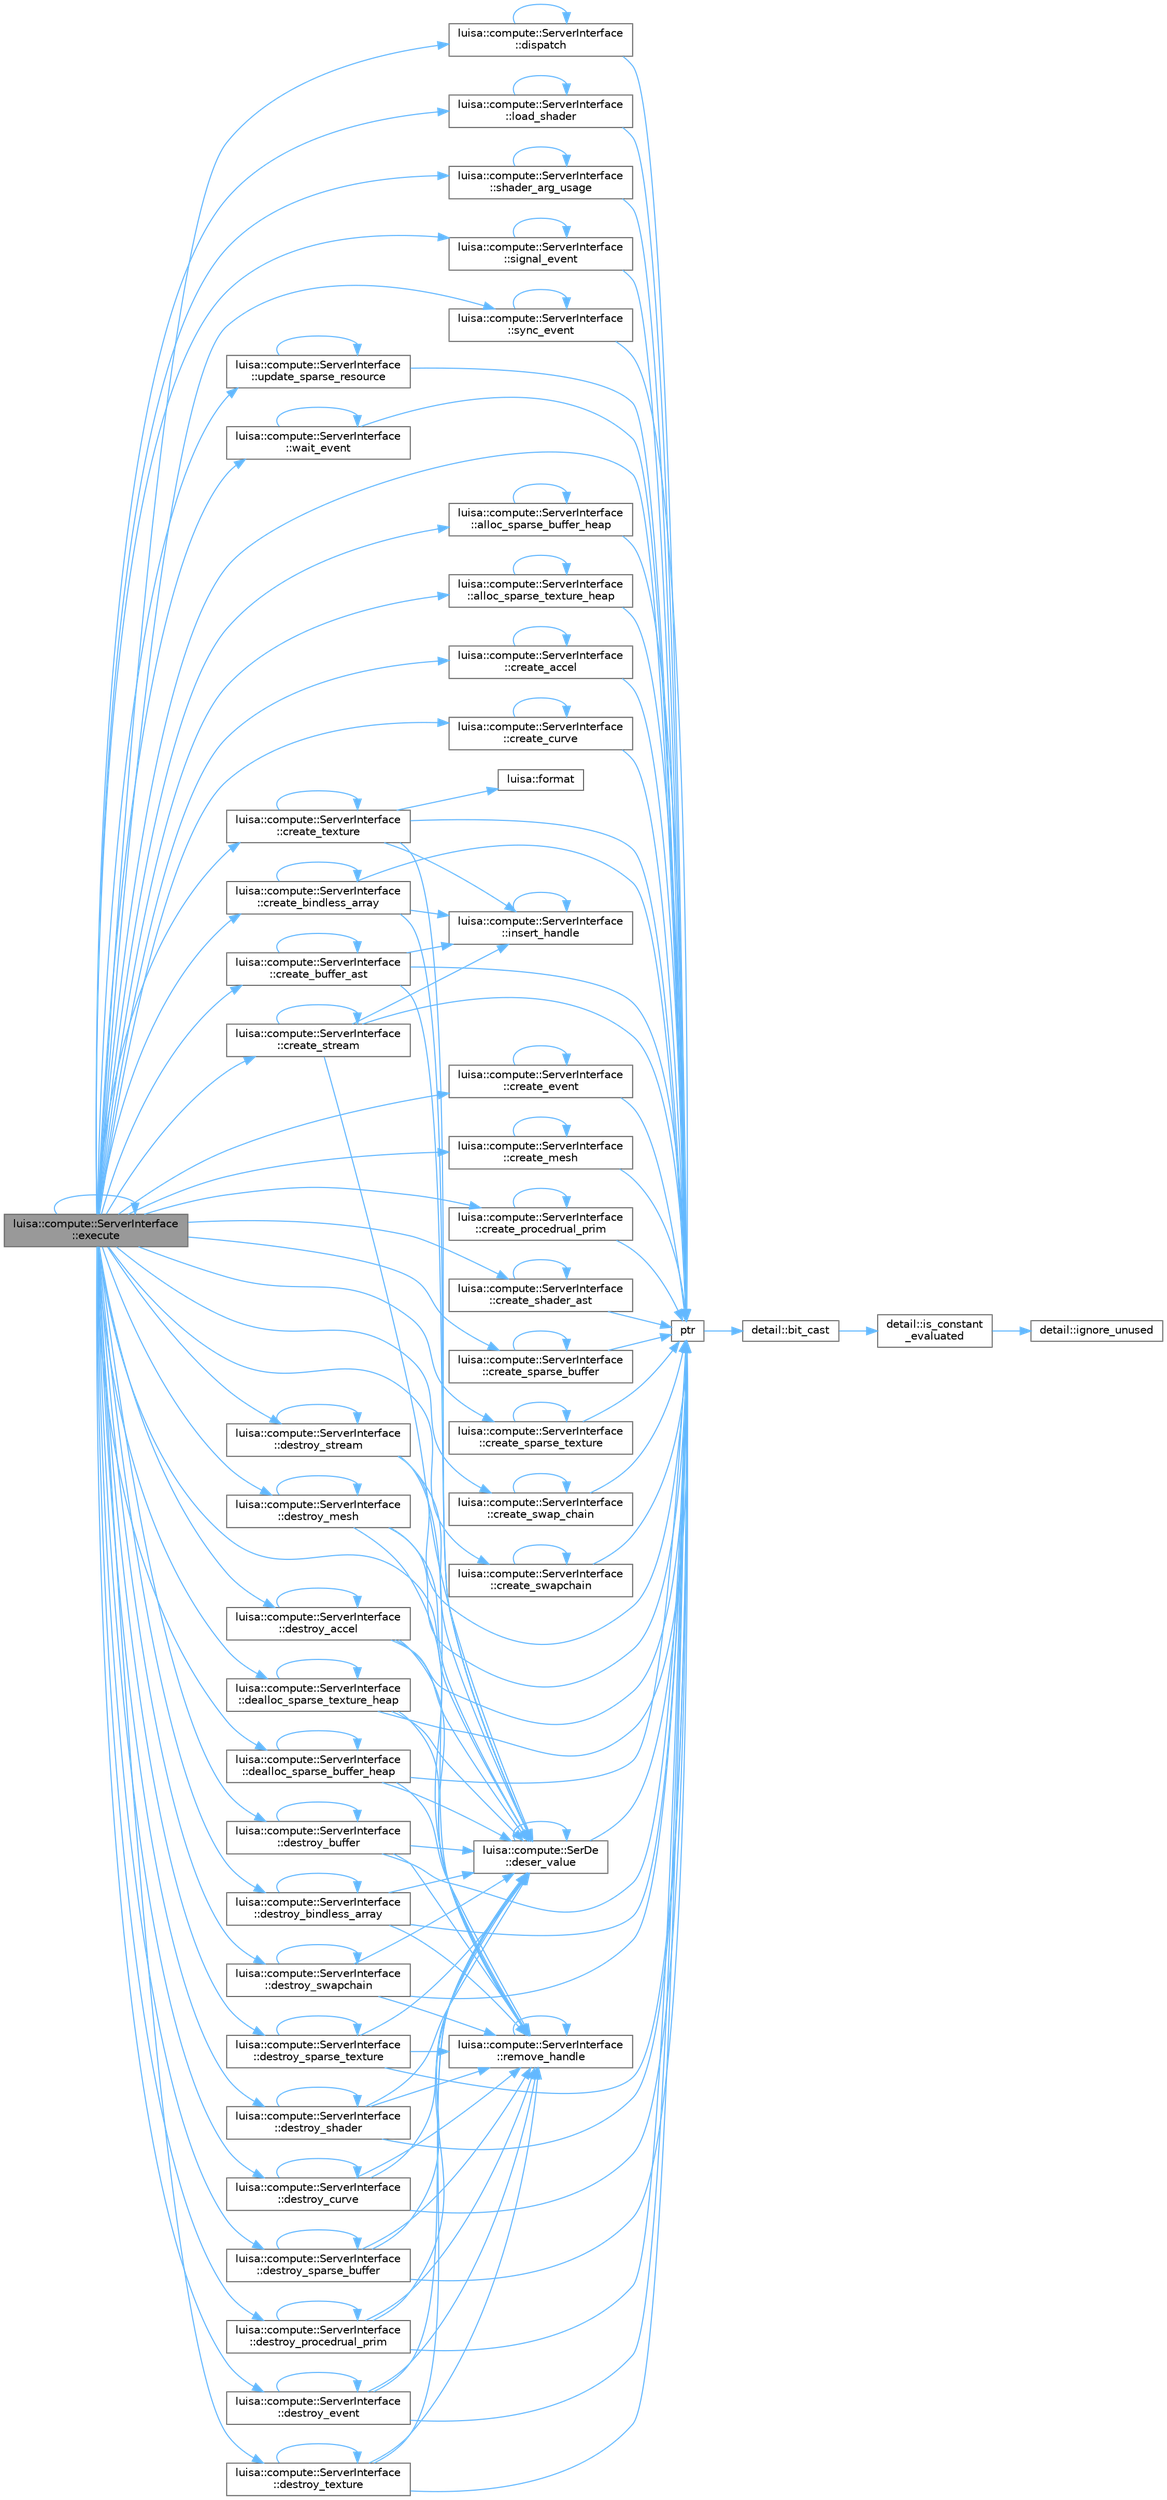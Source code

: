 digraph "luisa::compute::ServerInterface::execute"
{
 // LATEX_PDF_SIZE
  bgcolor="transparent";
  edge [fontname=Helvetica,fontsize=10,labelfontname=Helvetica,labelfontsize=10];
  node [fontname=Helvetica,fontsize=10,shape=box,height=0.2,width=0.4];
  rankdir="LR";
  Node1 [id="Node000001",label="luisa::compute::ServerInterface\l::execute",height=0.2,width=0.4,color="gray40", fillcolor="grey60", style="filled", fontcolor="black",tooltip=" "];
  Node1 -> Node2 [id="edge1_Node000001_Node000002",color="steelblue1",style="solid",tooltip=" "];
  Node2 [id="Node000002",label="luisa::compute::ServerInterface\l::alloc_sparse_buffer_heap",height=0.2,width=0.4,color="grey40", fillcolor="white", style="filled",URL="$classluisa_1_1compute_1_1_server_interface.html#adb5b26ae388d2be31b7b0fd98e07a658",tooltip=" "];
  Node2 -> Node2 [id="edge2_Node000002_Node000002",color="steelblue1",style="solid",tooltip=" "];
  Node2 -> Node3 [id="edge3_Node000002_Node000003",color="steelblue1",style="solid",tooltip=" "];
  Node3 [id="Node000003",label="ptr",height=0.2,width=0.4,color="grey40", fillcolor="white", style="filled",URL="$spdlog_2include_2spdlog_2fmt_2bundled_2format_8h.html#adb6e274f8eb0b74b2865215e1b49c535",tooltip=" "];
  Node3 -> Node4 [id="edge4_Node000003_Node000004",color="steelblue1",style="solid",tooltip=" "];
  Node4 [id="Node000004",label="detail::bit_cast",height=0.2,width=0.4,color="grey40", fillcolor="white", style="filled",URL="$namespacedetail.html#a13855d666ae097f8d0343395183e3b47",tooltip=" "];
  Node4 -> Node5 [id="edge5_Node000004_Node000005",color="steelblue1",style="solid",tooltip=" "];
  Node5 [id="Node000005",label="detail::is_constant\l_evaluated",height=0.2,width=0.4,color="grey40", fillcolor="white", style="filled",URL="$namespacedetail.html#a75ed2634319883d038944529dbb954e2",tooltip=" "];
  Node5 -> Node6 [id="edge6_Node000005_Node000006",color="steelblue1",style="solid",tooltip=" "];
  Node6 [id="Node000006",label="detail::ignore_unused",height=0.2,width=0.4,color="grey40", fillcolor="white", style="filled",URL="$namespacedetail.html#a1fe84ebaf96215ce0665d95b3124c2df",tooltip=" "];
  Node1 -> Node7 [id="edge7_Node000001_Node000007",color="steelblue1",style="solid",tooltip=" "];
  Node7 [id="Node000007",label="luisa::compute::ServerInterface\l::alloc_sparse_texture_heap",height=0.2,width=0.4,color="grey40", fillcolor="white", style="filled",URL="$classluisa_1_1compute_1_1_server_interface.html#ac78661d8da9f9fc3624a81b0688dd378",tooltip=" "];
  Node7 -> Node7 [id="edge8_Node000007_Node000007",color="steelblue1",style="solid",tooltip=" "];
  Node7 -> Node3 [id="edge9_Node000007_Node000003",color="steelblue1",style="solid",tooltip=" "];
  Node1 -> Node8 [id="edge10_Node000001_Node000008",color="steelblue1",style="solid",tooltip=" "];
  Node8 [id="Node000008",label="luisa::compute::ServerInterface\l::create_accel",height=0.2,width=0.4,color="grey40", fillcolor="white", style="filled",URL="$classluisa_1_1compute_1_1_server_interface.html#a22adf9c7de157dee5af58b5b1966b2fc",tooltip=" "];
  Node8 -> Node8 [id="edge11_Node000008_Node000008",color="steelblue1",style="solid",tooltip=" "];
  Node8 -> Node3 [id="edge12_Node000008_Node000003",color="steelblue1",style="solid",tooltip=" "];
  Node1 -> Node9 [id="edge13_Node000001_Node000009",color="steelblue1",style="solid",tooltip=" "];
  Node9 [id="Node000009",label="luisa::compute::ServerInterface\l::create_bindless_array",height=0.2,width=0.4,color="grey40", fillcolor="white", style="filled",URL="$classluisa_1_1compute_1_1_server_interface.html#a0ed84e559d9658f666241c617ad58ad8",tooltip=" "];
  Node9 -> Node9 [id="edge14_Node000009_Node000009",color="steelblue1",style="solid",tooltip=" "];
  Node9 -> Node10 [id="edge15_Node000009_Node000010",color="steelblue1",style="solid",tooltip=" "];
  Node10 [id="Node000010",label="luisa::compute::SerDe\l::deser_value",height=0.2,width=0.4,color="grey40", fillcolor="white", style="filled",URL="$classluisa_1_1compute_1_1_ser_de.html#a5cf3cd15b3f8d7988b578c4046649dd5",tooltip=" "];
  Node10 -> Node10 [id="edge16_Node000010_Node000010",color="steelblue1",style="solid",tooltip=" "];
  Node10 -> Node3 [id="edge17_Node000010_Node000003",color="steelblue1",style="solid",tooltip=" "];
  Node9 -> Node11 [id="edge18_Node000009_Node000011",color="steelblue1",style="solid",tooltip=" "];
  Node11 [id="Node000011",label="luisa::compute::ServerInterface\l::insert_handle",height=0.2,width=0.4,color="grey40", fillcolor="white", style="filled",URL="$classluisa_1_1compute_1_1_server_interface.html#a8eb042a556bd87128a692d75f280c180",tooltip=" "];
  Node11 -> Node11 [id="edge19_Node000011_Node000011",color="steelblue1",style="solid",tooltip=" "];
  Node9 -> Node3 [id="edge20_Node000009_Node000003",color="steelblue1",style="solid",tooltip=" "];
  Node1 -> Node12 [id="edge21_Node000001_Node000012",color="steelblue1",style="solid",tooltip=" "];
  Node12 [id="Node000012",label="luisa::compute::ServerInterface\l::create_buffer_ast",height=0.2,width=0.4,color="grey40", fillcolor="white", style="filled",URL="$classluisa_1_1compute_1_1_server_interface.html#a72ad1534d148c9c93bcb00bee504d547",tooltip=" "];
  Node12 -> Node12 [id="edge22_Node000012_Node000012",color="steelblue1",style="solid",tooltip=" "];
  Node12 -> Node10 [id="edge23_Node000012_Node000010",color="steelblue1",style="solid",tooltip=" "];
  Node12 -> Node11 [id="edge24_Node000012_Node000011",color="steelblue1",style="solid",tooltip=" "];
  Node12 -> Node3 [id="edge25_Node000012_Node000003",color="steelblue1",style="solid",tooltip=" "];
  Node1 -> Node13 [id="edge26_Node000001_Node000013",color="steelblue1",style="solid",tooltip=" "];
  Node13 [id="Node000013",label="luisa::compute::ServerInterface\l::create_curve",height=0.2,width=0.4,color="grey40", fillcolor="white", style="filled",URL="$classluisa_1_1compute_1_1_server_interface.html#a44bfabaa6f269083dcaba7f2b60a0eb3",tooltip=" "];
  Node13 -> Node13 [id="edge27_Node000013_Node000013",color="steelblue1",style="solid",tooltip=" "];
  Node13 -> Node3 [id="edge28_Node000013_Node000003",color="steelblue1",style="solid",tooltip=" "];
  Node1 -> Node14 [id="edge29_Node000001_Node000014",color="steelblue1",style="solid",tooltip=" "];
  Node14 [id="Node000014",label="luisa::compute::ServerInterface\l::create_event",height=0.2,width=0.4,color="grey40", fillcolor="white", style="filled",URL="$classluisa_1_1compute_1_1_server_interface.html#a00bba2b956e277c914f17d2c40e13733",tooltip=" "];
  Node14 -> Node14 [id="edge30_Node000014_Node000014",color="steelblue1",style="solid",tooltip=" "];
  Node14 -> Node3 [id="edge31_Node000014_Node000003",color="steelblue1",style="solid",tooltip=" "];
  Node1 -> Node15 [id="edge32_Node000001_Node000015",color="steelblue1",style="solid",tooltip=" "];
  Node15 [id="Node000015",label="luisa::compute::ServerInterface\l::create_mesh",height=0.2,width=0.4,color="grey40", fillcolor="white", style="filled",URL="$classluisa_1_1compute_1_1_server_interface.html#a3ffcbae54b21b1ab5752ef02f2832ad1",tooltip=" "];
  Node15 -> Node15 [id="edge33_Node000015_Node000015",color="steelblue1",style="solid",tooltip=" "];
  Node15 -> Node3 [id="edge34_Node000015_Node000003",color="steelblue1",style="solid",tooltip=" "];
  Node1 -> Node16 [id="edge35_Node000001_Node000016",color="steelblue1",style="solid",tooltip=" "];
  Node16 [id="Node000016",label="luisa::compute::ServerInterface\l::create_procedrual_prim",height=0.2,width=0.4,color="grey40", fillcolor="white", style="filled",URL="$classluisa_1_1compute_1_1_server_interface.html#a06d6103200bc452bb35a5e0f96603cd7",tooltip=" "];
  Node16 -> Node16 [id="edge36_Node000016_Node000016",color="steelblue1",style="solid",tooltip=" "];
  Node16 -> Node3 [id="edge37_Node000016_Node000003",color="steelblue1",style="solid",tooltip=" "];
  Node1 -> Node17 [id="edge38_Node000001_Node000017",color="steelblue1",style="solid",tooltip=" "];
  Node17 [id="Node000017",label="luisa::compute::ServerInterface\l::create_shader_ast",height=0.2,width=0.4,color="grey40", fillcolor="white", style="filled",URL="$classluisa_1_1compute_1_1_server_interface.html#a6467bb3e9dde876bfe6923158998607d",tooltip=" "];
  Node17 -> Node17 [id="edge39_Node000017_Node000017",color="steelblue1",style="solid",tooltip=" "];
  Node17 -> Node3 [id="edge40_Node000017_Node000003",color="steelblue1",style="solid",tooltip=" "];
  Node1 -> Node18 [id="edge41_Node000001_Node000018",color="steelblue1",style="solid",tooltip=" "];
  Node18 [id="Node000018",label="luisa::compute::ServerInterface\l::create_sparse_buffer",height=0.2,width=0.4,color="grey40", fillcolor="white", style="filled",URL="$classluisa_1_1compute_1_1_server_interface.html#a780094918f7ed461ea0433f01425c82a",tooltip=" "];
  Node18 -> Node18 [id="edge42_Node000018_Node000018",color="steelblue1",style="solid",tooltip=" "];
  Node18 -> Node3 [id="edge43_Node000018_Node000003",color="steelblue1",style="solid",tooltip=" "];
  Node1 -> Node19 [id="edge44_Node000001_Node000019",color="steelblue1",style="solid",tooltip=" "];
  Node19 [id="Node000019",label="luisa::compute::ServerInterface\l::create_sparse_texture",height=0.2,width=0.4,color="grey40", fillcolor="white", style="filled",URL="$classluisa_1_1compute_1_1_server_interface.html#a673090143bd04c22b28ee65df76e0123",tooltip=" "];
  Node19 -> Node19 [id="edge45_Node000019_Node000019",color="steelblue1",style="solid",tooltip=" "];
  Node19 -> Node3 [id="edge46_Node000019_Node000003",color="steelblue1",style="solid",tooltip=" "];
  Node1 -> Node20 [id="edge47_Node000001_Node000020",color="steelblue1",style="solid",tooltip=" "];
  Node20 [id="Node000020",label="luisa::compute::ServerInterface\l::create_stream",height=0.2,width=0.4,color="grey40", fillcolor="white", style="filled",URL="$classluisa_1_1compute_1_1_server_interface.html#a4e88a73a21d3718f4e3808b0310b65a3",tooltip=" "];
  Node20 -> Node20 [id="edge48_Node000020_Node000020",color="steelblue1",style="solid",tooltip=" "];
  Node20 -> Node10 [id="edge49_Node000020_Node000010",color="steelblue1",style="solid",tooltip=" "];
  Node20 -> Node11 [id="edge50_Node000020_Node000011",color="steelblue1",style="solid",tooltip=" "];
  Node20 -> Node3 [id="edge51_Node000020_Node000003",color="steelblue1",style="solid",tooltip=" "];
  Node1 -> Node21 [id="edge52_Node000001_Node000021",color="steelblue1",style="solid",tooltip=" "];
  Node21 [id="Node000021",label="luisa::compute::ServerInterface\l::create_swap_chain",height=0.2,width=0.4,color="grey40", fillcolor="white", style="filled",URL="$classluisa_1_1compute_1_1_server_interface.html#a619373681039c33f5d91f554acdbfa6c",tooltip=" "];
  Node21 -> Node21 [id="edge53_Node000021_Node000021",color="steelblue1",style="solid",tooltip=" "];
  Node21 -> Node3 [id="edge54_Node000021_Node000003",color="steelblue1",style="solid",tooltip=" "];
  Node1 -> Node22 [id="edge55_Node000001_Node000022",color="steelblue1",style="solid",tooltip=" "];
  Node22 [id="Node000022",label="luisa::compute::ServerInterface\l::create_swapchain",height=0.2,width=0.4,color="grey40", fillcolor="white", style="filled",URL="$classluisa_1_1compute_1_1_server_interface.html#a9a20b86abad4bf65714b4900da450bbe",tooltip=" "];
  Node22 -> Node22 [id="edge56_Node000022_Node000022",color="steelblue1",style="solid",tooltip=" "];
  Node22 -> Node3 [id="edge57_Node000022_Node000003",color="steelblue1",style="solid",tooltip=" "];
  Node1 -> Node23 [id="edge58_Node000001_Node000023",color="steelblue1",style="solid",tooltip=" "];
  Node23 [id="Node000023",label="luisa::compute::ServerInterface\l::create_texture",height=0.2,width=0.4,color="grey40", fillcolor="white", style="filled",URL="$classluisa_1_1compute_1_1_server_interface.html#ae6bf321e0e7017f07e8da5f7cb4a97d7",tooltip=" "];
  Node23 -> Node23 [id="edge59_Node000023_Node000023",color="steelblue1",style="solid",tooltip=" "];
  Node23 -> Node10 [id="edge60_Node000023_Node000010",color="steelblue1",style="solid",tooltip=" "];
  Node23 -> Node24 [id="edge61_Node000023_Node000024",color="steelblue1",style="solid",tooltip=" "];
  Node24 [id="Node000024",label="luisa::format",height=0.2,width=0.4,color="grey40", fillcolor="white", style="filled",URL="$namespaceluisa.html#a29940ad11211d4d4c364461e2d6fa4e5",tooltip=" "];
  Node23 -> Node11 [id="edge62_Node000023_Node000011",color="steelblue1",style="solid",tooltip=" "];
  Node23 -> Node3 [id="edge63_Node000023_Node000003",color="steelblue1",style="solid",tooltip=" "];
  Node1 -> Node25 [id="edge64_Node000001_Node000025",color="steelblue1",style="solid",tooltip=" "];
  Node25 [id="Node000025",label="luisa::compute::ServerInterface\l::dealloc_sparse_buffer_heap",height=0.2,width=0.4,color="grey40", fillcolor="white", style="filled",URL="$classluisa_1_1compute_1_1_server_interface.html#a61c27656f4cbf13fe64c1802dbb3aba0",tooltip=" "];
  Node25 -> Node25 [id="edge65_Node000025_Node000025",color="steelblue1",style="solid",tooltip=" "];
  Node25 -> Node10 [id="edge66_Node000025_Node000010",color="steelblue1",style="solid",tooltip=" "];
  Node25 -> Node3 [id="edge67_Node000025_Node000003",color="steelblue1",style="solid",tooltip=" "];
  Node25 -> Node26 [id="edge68_Node000025_Node000026",color="steelblue1",style="solid",tooltip=" "];
  Node26 [id="Node000026",label="luisa::compute::ServerInterface\l::remove_handle",height=0.2,width=0.4,color="grey40", fillcolor="white", style="filled",URL="$classluisa_1_1compute_1_1_server_interface.html#a81ff6cefffb2d084f0ee0b57e23a85d1",tooltip=" "];
  Node26 -> Node26 [id="edge69_Node000026_Node000026",color="steelblue1",style="solid",tooltip=" "];
  Node1 -> Node27 [id="edge70_Node000001_Node000027",color="steelblue1",style="solid",tooltip=" "];
  Node27 [id="Node000027",label="luisa::compute::ServerInterface\l::dealloc_sparse_texture_heap",height=0.2,width=0.4,color="grey40", fillcolor="white", style="filled",URL="$classluisa_1_1compute_1_1_server_interface.html#a874a384b91169bcea309c3909f59abe8",tooltip=" "];
  Node27 -> Node27 [id="edge71_Node000027_Node000027",color="steelblue1",style="solid",tooltip=" "];
  Node27 -> Node10 [id="edge72_Node000027_Node000010",color="steelblue1",style="solid",tooltip=" "];
  Node27 -> Node3 [id="edge73_Node000027_Node000003",color="steelblue1",style="solid",tooltip=" "];
  Node27 -> Node26 [id="edge74_Node000027_Node000026",color="steelblue1",style="solid",tooltip=" "];
  Node1 -> Node10 [id="edge75_Node000001_Node000010",color="steelblue1",style="solid",tooltip=" "];
  Node1 -> Node28 [id="edge76_Node000001_Node000028",color="steelblue1",style="solid",tooltip=" "];
  Node28 [id="Node000028",label="luisa::compute::ServerInterface\l::destroy_accel",height=0.2,width=0.4,color="grey40", fillcolor="white", style="filled",URL="$classluisa_1_1compute_1_1_server_interface.html#ad7746cb60d3c9821da583eb9771bc24c",tooltip=" "];
  Node28 -> Node10 [id="edge77_Node000028_Node000010",color="steelblue1",style="solid",tooltip=" "];
  Node28 -> Node28 [id="edge78_Node000028_Node000028",color="steelblue1",style="solid",tooltip=" "];
  Node28 -> Node3 [id="edge79_Node000028_Node000003",color="steelblue1",style="solid",tooltip=" "];
  Node28 -> Node26 [id="edge80_Node000028_Node000026",color="steelblue1",style="solid",tooltip=" "];
  Node1 -> Node29 [id="edge81_Node000001_Node000029",color="steelblue1",style="solid",tooltip=" "];
  Node29 [id="Node000029",label="luisa::compute::ServerInterface\l::destroy_bindless_array",height=0.2,width=0.4,color="grey40", fillcolor="white", style="filled",URL="$classluisa_1_1compute_1_1_server_interface.html#a5f23dce257d852d7e7b227d6319c65b9",tooltip=" "];
  Node29 -> Node10 [id="edge82_Node000029_Node000010",color="steelblue1",style="solid",tooltip=" "];
  Node29 -> Node29 [id="edge83_Node000029_Node000029",color="steelblue1",style="solid",tooltip=" "];
  Node29 -> Node3 [id="edge84_Node000029_Node000003",color="steelblue1",style="solid",tooltip=" "];
  Node29 -> Node26 [id="edge85_Node000029_Node000026",color="steelblue1",style="solid",tooltip=" "];
  Node1 -> Node30 [id="edge86_Node000001_Node000030",color="steelblue1",style="solid",tooltip=" "];
  Node30 [id="Node000030",label="luisa::compute::ServerInterface\l::destroy_buffer",height=0.2,width=0.4,color="grey40", fillcolor="white", style="filled",URL="$classluisa_1_1compute_1_1_server_interface.html#a9f1cc8573eea93389e42937f8754227d",tooltip=" "];
  Node30 -> Node10 [id="edge87_Node000030_Node000010",color="steelblue1",style="solid",tooltip=" "];
  Node30 -> Node30 [id="edge88_Node000030_Node000030",color="steelblue1",style="solid",tooltip=" "];
  Node30 -> Node3 [id="edge89_Node000030_Node000003",color="steelblue1",style="solid",tooltip=" "];
  Node30 -> Node26 [id="edge90_Node000030_Node000026",color="steelblue1",style="solid",tooltip=" "];
  Node1 -> Node31 [id="edge91_Node000001_Node000031",color="steelblue1",style="solid",tooltip=" "];
  Node31 [id="Node000031",label="luisa::compute::ServerInterface\l::destroy_curve",height=0.2,width=0.4,color="grey40", fillcolor="white", style="filled",URL="$classluisa_1_1compute_1_1_server_interface.html#a2ca069e8bea677be691ee7660fd03da1",tooltip=" "];
  Node31 -> Node10 [id="edge92_Node000031_Node000010",color="steelblue1",style="solid",tooltip=" "];
  Node31 -> Node31 [id="edge93_Node000031_Node000031",color="steelblue1",style="solid",tooltip=" "];
  Node31 -> Node3 [id="edge94_Node000031_Node000003",color="steelblue1",style="solid",tooltip=" "];
  Node31 -> Node26 [id="edge95_Node000031_Node000026",color="steelblue1",style="solid",tooltip=" "];
  Node1 -> Node32 [id="edge96_Node000001_Node000032",color="steelblue1",style="solid",tooltip=" "];
  Node32 [id="Node000032",label="luisa::compute::ServerInterface\l::destroy_event",height=0.2,width=0.4,color="grey40", fillcolor="white", style="filled",URL="$classluisa_1_1compute_1_1_server_interface.html#a31244d7e0f33ed543ae5882f3abb7e0b",tooltip=" "];
  Node32 -> Node10 [id="edge97_Node000032_Node000010",color="steelblue1",style="solid",tooltip=" "];
  Node32 -> Node32 [id="edge98_Node000032_Node000032",color="steelblue1",style="solid",tooltip=" "];
  Node32 -> Node3 [id="edge99_Node000032_Node000003",color="steelblue1",style="solid",tooltip=" "];
  Node32 -> Node26 [id="edge100_Node000032_Node000026",color="steelblue1",style="solid",tooltip=" "];
  Node1 -> Node33 [id="edge101_Node000001_Node000033",color="steelblue1",style="solid",tooltip=" "];
  Node33 [id="Node000033",label="luisa::compute::ServerInterface\l::destroy_mesh",height=0.2,width=0.4,color="grey40", fillcolor="white", style="filled",URL="$classluisa_1_1compute_1_1_server_interface.html#adff275195890133ea26196bd9bded433",tooltip=" "];
  Node33 -> Node10 [id="edge102_Node000033_Node000010",color="steelblue1",style="solid",tooltip=" "];
  Node33 -> Node33 [id="edge103_Node000033_Node000033",color="steelblue1",style="solid",tooltip=" "];
  Node33 -> Node3 [id="edge104_Node000033_Node000003",color="steelblue1",style="solid",tooltip=" "];
  Node33 -> Node26 [id="edge105_Node000033_Node000026",color="steelblue1",style="solid",tooltip=" "];
  Node1 -> Node34 [id="edge106_Node000001_Node000034",color="steelblue1",style="solid",tooltip=" "];
  Node34 [id="Node000034",label="luisa::compute::ServerInterface\l::destroy_procedrual_prim",height=0.2,width=0.4,color="grey40", fillcolor="white", style="filled",URL="$classluisa_1_1compute_1_1_server_interface.html#adef00468cbb98fb098bf242556194e6b",tooltip=" "];
  Node34 -> Node10 [id="edge107_Node000034_Node000010",color="steelblue1",style="solid",tooltip=" "];
  Node34 -> Node34 [id="edge108_Node000034_Node000034",color="steelblue1",style="solid",tooltip=" "];
  Node34 -> Node3 [id="edge109_Node000034_Node000003",color="steelblue1",style="solid",tooltip=" "];
  Node34 -> Node26 [id="edge110_Node000034_Node000026",color="steelblue1",style="solid",tooltip=" "];
  Node1 -> Node35 [id="edge111_Node000001_Node000035",color="steelblue1",style="solid",tooltip=" "];
  Node35 [id="Node000035",label="luisa::compute::ServerInterface\l::destroy_shader",height=0.2,width=0.4,color="grey40", fillcolor="white", style="filled",URL="$classluisa_1_1compute_1_1_server_interface.html#af14ecd1eb378feba5a1976aa4f986e76",tooltip=" "];
  Node35 -> Node10 [id="edge112_Node000035_Node000010",color="steelblue1",style="solid",tooltip=" "];
  Node35 -> Node35 [id="edge113_Node000035_Node000035",color="steelblue1",style="solid",tooltip=" "];
  Node35 -> Node3 [id="edge114_Node000035_Node000003",color="steelblue1",style="solid",tooltip=" "];
  Node35 -> Node26 [id="edge115_Node000035_Node000026",color="steelblue1",style="solid",tooltip=" "];
  Node1 -> Node36 [id="edge116_Node000001_Node000036",color="steelblue1",style="solid",tooltip=" "];
  Node36 [id="Node000036",label="luisa::compute::ServerInterface\l::destroy_sparse_buffer",height=0.2,width=0.4,color="grey40", fillcolor="white", style="filled",URL="$classluisa_1_1compute_1_1_server_interface.html#a0becf7c1ec32ee145a4497091158bea4",tooltip=" "];
  Node36 -> Node10 [id="edge117_Node000036_Node000010",color="steelblue1",style="solid",tooltip=" "];
  Node36 -> Node36 [id="edge118_Node000036_Node000036",color="steelblue1",style="solid",tooltip=" "];
  Node36 -> Node3 [id="edge119_Node000036_Node000003",color="steelblue1",style="solid",tooltip=" "];
  Node36 -> Node26 [id="edge120_Node000036_Node000026",color="steelblue1",style="solid",tooltip=" "];
  Node1 -> Node37 [id="edge121_Node000001_Node000037",color="steelblue1",style="solid",tooltip=" "];
  Node37 [id="Node000037",label="luisa::compute::ServerInterface\l::destroy_sparse_texture",height=0.2,width=0.4,color="grey40", fillcolor="white", style="filled",URL="$classluisa_1_1compute_1_1_server_interface.html#a2a7ed78c1d08931e55bacc621a1b572d",tooltip=" "];
  Node37 -> Node10 [id="edge122_Node000037_Node000010",color="steelblue1",style="solid",tooltip=" "];
  Node37 -> Node37 [id="edge123_Node000037_Node000037",color="steelblue1",style="solid",tooltip=" "];
  Node37 -> Node3 [id="edge124_Node000037_Node000003",color="steelblue1",style="solid",tooltip=" "];
  Node37 -> Node26 [id="edge125_Node000037_Node000026",color="steelblue1",style="solid",tooltip=" "];
  Node1 -> Node38 [id="edge126_Node000001_Node000038",color="steelblue1",style="solid",tooltip=" "];
  Node38 [id="Node000038",label="luisa::compute::ServerInterface\l::destroy_stream",height=0.2,width=0.4,color="grey40", fillcolor="white", style="filled",URL="$classluisa_1_1compute_1_1_server_interface.html#aa9dc97c47af5f6a077c05feefc628029",tooltip=" "];
  Node38 -> Node10 [id="edge127_Node000038_Node000010",color="steelblue1",style="solid",tooltip=" "];
  Node38 -> Node38 [id="edge128_Node000038_Node000038",color="steelblue1",style="solid",tooltip=" "];
  Node38 -> Node3 [id="edge129_Node000038_Node000003",color="steelblue1",style="solid",tooltip=" "];
  Node38 -> Node26 [id="edge130_Node000038_Node000026",color="steelblue1",style="solid",tooltip=" "];
  Node1 -> Node39 [id="edge131_Node000001_Node000039",color="steelblue1",style="solid",tooltip=" "];
  Node39 [id="Node000039",label="luisa::compute::ServerInterface\l::destroy_swapchain",height=0.2,width=0.4,color="grey40", fillcolor="white", style="filled",URL="$classluisa_1_1compute_1_1_server_interface.html#aa476be090f0465c3d79c0e765e45b10b",tooltip=" "];
  Node39 -> Node10 [id="edge132_Node000039_Node000010",color="steelblue1",style="solid",tooltip=" "];
  Node39 -> Node39 [id="edge133_Node000039_Node000039",color="steelblue1",style="solid",tooltip=" "];
  Node39 -> Node3 [id="edge134_Node000039_Node000003",color="steelblue1",style="solid",tooltip=" "];
  Node39 -> Node26 [id="edge135_Node000039_Node000026",color="steelblue1",style="solid",tooltip=" "];
  Node1 -> Node40 [id="edge136_Node000001_Node000040",color="steelblue1",style="solid",tooltip=" "];
  Node40 [id="Node000040",label="luisa::compute::ServerInterface\l::destroy_texture",height=0.2,width=0.4,color="grey40", fillcolor="white", style="filled",URL="$classluisa_1_1compute_1_1_server_interface.html#ac77fde58cd3088c6efc2817643398ae5",tooltip=" "];
  Node40 -> Node10 [id="edge137_Node000040_Node000010",color="steelblue1",style="solid",tooltip=" "];
  Node40 -> Node40 [id="edge138_Node000040_Node000040",color="steelblue1",style="solid",tooltip=" "];
  Node40 -> Node3 [id="edge139_Node000040_Node000003",color="steelblue1",style="solid",tooltip=" "];
  Node40 -> Node26 [id="edge140_Node000040_Node000026",color="steelblue1",style="solid",tooltip=" "];
  Node1 -> Node41 [id="edge141_Node000001_Node000041",color="steelblue1",style="solid",tooltip=" "];
  Node41 [id="Node000041",label="luisa::compute::ServerInterface\l::dispatch",height=0.2,width=0.4,color="grey40", fillcolor="white", style="filled",URL="$classluisa_1_1compute_1_1_server_interface.html#a58a548e6679ca655eea001d010ba74c4",tooltip=" "];
  Node41 -> Node41 [id="edge142_Node000041_Node000041",color="steelblue1",style="solid",tooltip=" "];
  Node41 -> Node3 [id="edge143_Node000041_Node000003",color="steelblue1",style="solid",tooltip=" "];
  Node1 -> Node1 [id="edge144_Node000001_Node000001",color="steelblue1",style="solid",tooltip=" "];
  Node1 -> Node42 [id="edge145_Node000001_Node000042",color="steelblue1",style="solid",tooltip=" "];
  Node42 [id="Node000042",label="luisa::compute::ServerInterface\l::load_shader",height=0.2,width=0.4,color="grey40", fillcolor="white", style="filled",URL="$classluisa_1_1compute_1_1_server_interface.html#a24adbbe24f10d76eb9033b0aa58ddd81",tooltip=" "];
  Node42 -> Node42 [id="edge146_Node000042_Node000042",color="steelblue1",style="solid",tooltip=" "];
  Node42 -> Node3 [id="edge147_Node000042_Node000003",color="steelblue1",style="solid",tooltip=" "];
  Node1 -> Node3 [id="edge148_Node000001_Node000003",color="steelblue1",style="solid",tooltip=" "];
  Node1 -> Node43 [id="edge149_Node000001_Node000043",color="steelblue1",style="solid",tooltip=" "];
  Node43 [id="Node000043",label="luisa::compute::ServerInterface\l::shader_arg_usage",height=0.2,width=0.4,color="grey40", fillcolor="white", style="filled",URL="$classluisa_1_1compute_1_1_server_interface.html#afd9e4121a66610d58bd63448a3aa43df",tooltip=" "];
  Node43 -> Node3 [id="edge150_Node000043_Node000003",color="steelblue1",style="solid",tooltip=" "];
  Node43 -> Node43 [id="edge151_Node000043_Node000043",color="steelblue1",style="solid",tooltip=" "];
  Node1 -> Node44 [id="edge152_Node000001_Node000044",color="steelblue1",style="solid",tooltip=" "];
  Node44 [id="Node000044",label="luisa::compute::ServerInterface\l::signal_event",height=0.2,width=0.4,color="grey40", fillcolor="white", style="filled",URL="$classluisa_1_1compute_1_1_server_interface.html#a3143495d8d9f29b9894e63c2ef26ce11",tooltip=" "];
  Node44 -> Node3 [id="edge153_Node000044_Node000003",color="steelblue1",style="solid",tooltip=" "];
  Node44 -> Node44 [id="edge154_Node000044_Node000044",color="steelblue1",style="solid",tooltip=" "];
  Node1 -> Node45 [id="edge155_Node000001_Node000045",color="steelblue1",style="solid",tooltip=" "];
  Node45 [id="Node000045",label="luisa::compute::ServerInterface\l::sync_event",height=0.2,width=0.4,color="grey40", fillcolor="white", style="filled",URL="$classluisa_1_1compute_1_1_server_interface.html#a0cb96eb63c2d47b1895d440497d3bf90",tooltip=" "];
  Node45 -> Node3 [id="edge156_Node000045_Node000003",color="steelblue1",style="solid",tooltip=" "];
  Node45 -> Node45 [id="edge157_Node000045_Node000045",color="steelblue1",style="solid",tooltip=" "];
  Node1 -> Node46 [id="edge158_Node000001_Node000046",color="steelblue1",style="solid",tooltip=" "];
  Node46 [id="Node000046",label="luisa::compute::ServerInterface\l::update_sparse_resource",height=0.2,width=0.4,color="grey40", fillcolor="white", style="filled",URL="$classluisa_1_1compute_1_1_server_interface.html#a212b82c9f79da67b080b0f66e3ec988c",tooltip=" "];
  Node46 -> Node3 [id="edge159_Node000046_Node000003",color="steelblue1",style="solid",tooltip=" "];
  Node46 -> Node46 [id="edge160_Node000046_Node000046",color="steelblue1",style="solid",tooltip=" "];
  Node1 -> Node47 [id="edge161_Node000001_Node000047",color="steelblue1",style="solid",tooltip=" "];
  Node47 [id="Node000047",label="luisa::compute::ServerInterface\l::wait_event",height=0.2,width=0.4,color="grey40", fillcolor="white", style="filled",URL="$classluisa_1_1compute_1_1_server_interface.html#a0cee867e0ba696fc2531eb10facfb59b",tooltip=" "];
  Node47 -> Node3 [id="edge162_Node000047_Node000003",color="steelblue1",style="solid",tooltip=" "];
  Node47 -> Node47 [id="edge163_Node000047_Node000047",color="steelblue1",style="solid",tooltip=" "];
}
